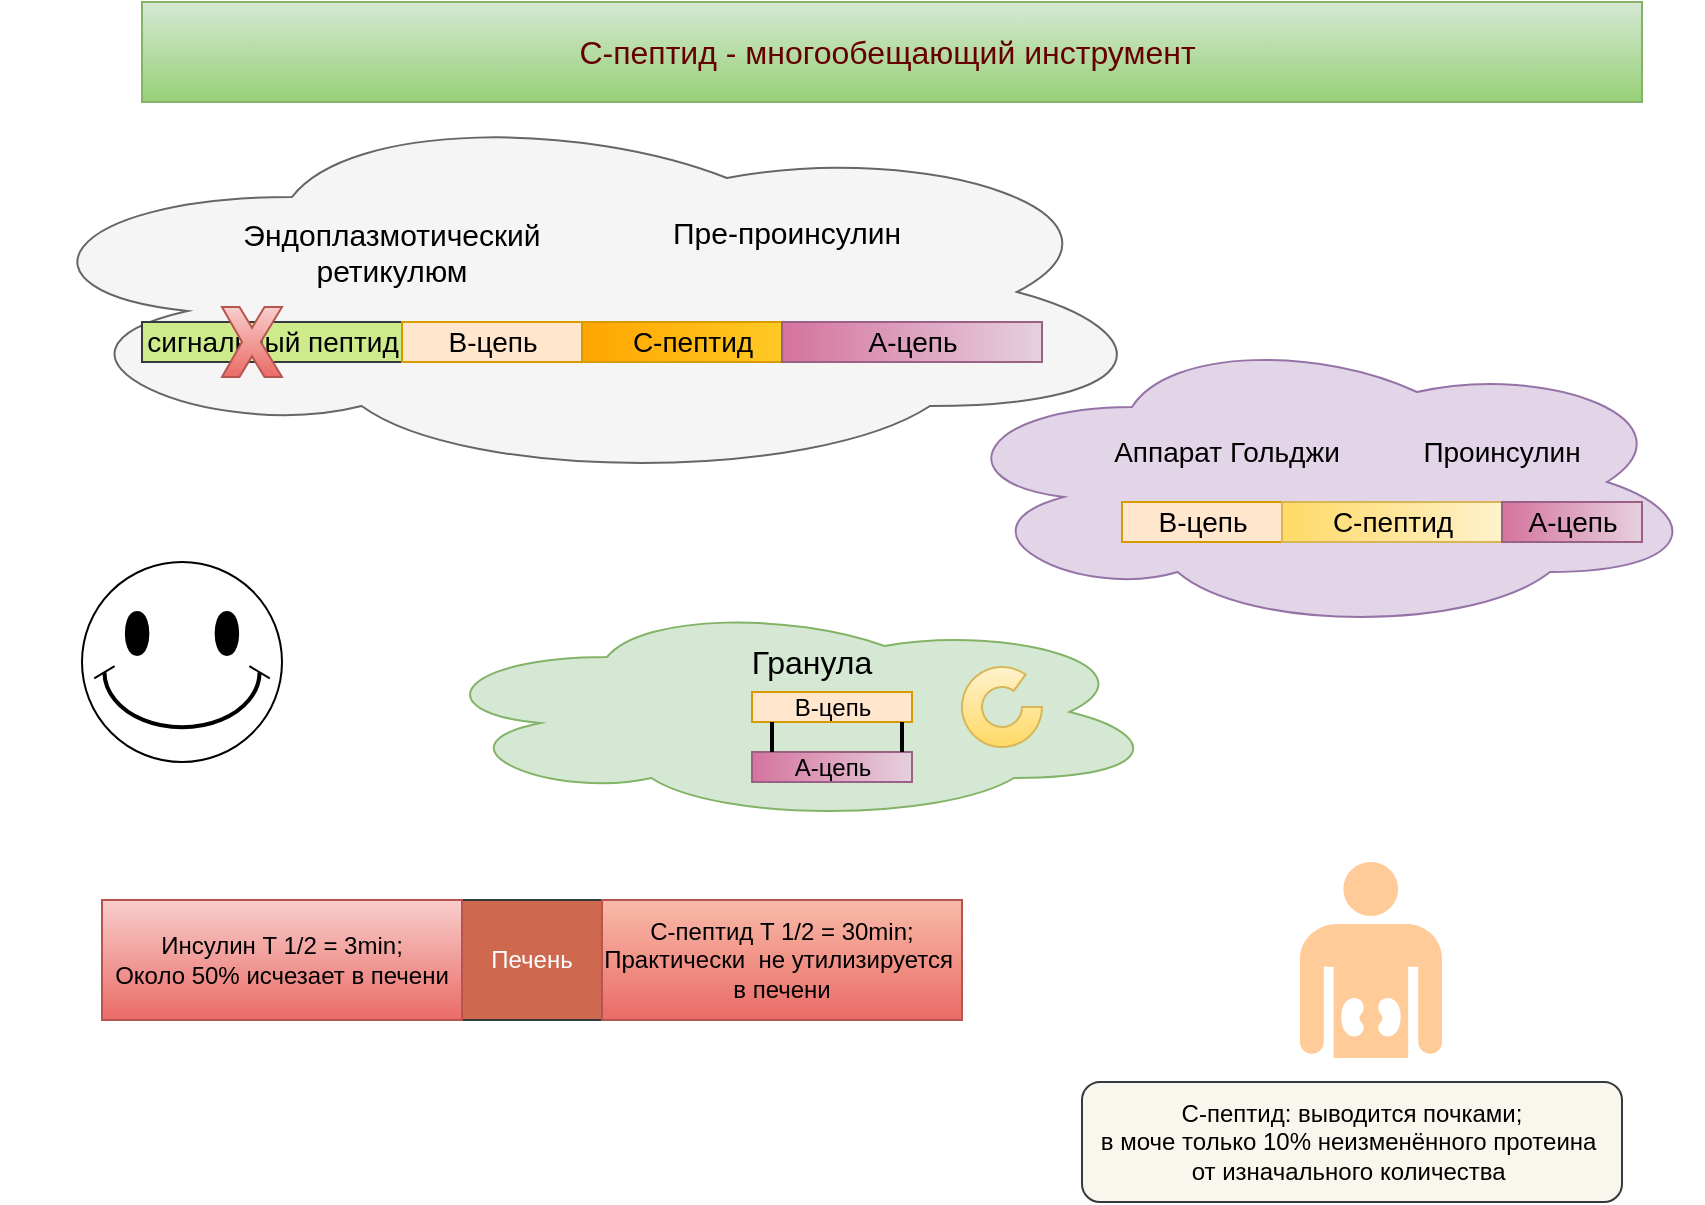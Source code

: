 <mxfile version="24.2.2" type="github">
  <diagram name="Page-1" id="Nb6X_47J_qrHw2PWxK47">
    <mxGraphModel dx="4452" dy="655" grid="1" gridSize="10" guides="1" tooltips="1" connect="1" arrows="1" fold="1" page="1" pageScale="1" pageWidth="3300" pageHeight="2339" math="0" shadow="0">
      <root>
        <mxCell id="0" />
        <mxCell id="1" parent="0" />
        <mxCell id="pU_Kl8a3fYDby-MXZmW--5" value="" style="ellipse;shape=cloud;whiteSpace=wrap;html=1;fontSize=16;fillColor=#f5f5f5;fontColor=#333333;strokeColor=#666666;" vertex="1" parent="1">
          <mxGeometry x="-30" y="50" width="580" height="190" as="geometry" />
        </mxCell>
        <mxCell id="pU_Kl8a3fYDby-MXZmW--6" value="Эндоплазмотический ретикулюм" style="text;html=1;align=center;verticalAlign=middle;whiteSpace=wrap;rounded=0;fontSize=15;" vertex="1" parent="1">
          <mxGeometry x="70" y="110" width="190" height="30" as="geometry" />
        </mxCell>
        <mxCell id="pU_Kl8a3fYDby-MXZmW--7" value="&lt;font style=&quot;font-size: 15px;&quot;&gt;Пре-проинсулин&lt;/font&gt;" style="text;html=1;align=center;verticalAlign=middle;whiteSpace=wrap;rounded=0;" vertex="1" parent="1">
          <mxGeometry x="290" y="100" width="145" height="30" as="geometry" />
        </mxCell>
        <mxCell id="pU_Kl8a3fYDby-MXZmW--8" value="" style="ellipse;shape=cloud;whiteSpace=wrap;html=1;fillColor=#e1d5e7;strokeColor=#9673a6;" vertex="1" parent="1">
          <mxGeometry x="440" y="165" width="380" height="150" as="geometry" />
        </mxCell>
        <mxCell id="pU_Kl8a3fYDby-MXZmW--9" value="Аппарат Гольджи" style="text;html=1;align=center;verticalAlign=middle;whiteSpace=wrap;rounded=0;fontSize=14;" vertex="1" parent="1">
          <mxGeometry x="520" y="210" width="125" height="30" as="geometry" />
        </mxCell>
        <mxCell id="pU_Kl8a3fYDby-MXZmW--10" value="&lt;font style=&quot;font-size: 14px;&quot;&gt;Проинсулин&lt;/font&gt;" style="text;html=1;align=center;verticalAlign=middle;whiteSpace=wrap;rounded=0;" vertex="1" parent="1">
          <mxGeometry x="690" y="210" width="60" height="30" as="geometry" />
        </mxCell>
        <mxCell id="pU_Kl8a3fYDby-MXZmW--11" value="" style="ellipse;shape=cloud;whiteSpace=wrap;html=1;fillColor=#d5e8d4;strokeColor=#82b366;" vertex="1" parent="1">
          <mxGeometry x="180" y="300" width="370" height="110" as="geometry" />
        </mxCell>
        <mxCell id="pU_Kl8a3fYDby-MXZmW--12" value="&lt;font style=&quot;font-size: 16px;&quot;&gt;Гранула&lt;/font&gt;" style="text;html=1;align=center;verticalAlign=middle;whiteSpace=wrap;rounded=0;" vertex="1" parent="1">
          <mxGeometry x="345" y="315" width="60" height="30" as="geometry" />
        </mxCell>
        <mxCell id="pU_Kl8a3fYDby-MXZmW--28" value="" style="edgeStyle=orthogonalEdgeStyle;rounded=0;orthogonalLoop=1;jettySize=auto;html=1;curved=0;" edge="1" parent="1" source="pU_Kl8a3fYDby-MXZmW--13" target="pU_Kl8a3fYDby-MXZmW--15">
          <mxGeometry relative="1" as="geometry" />
        </mxCell>
        <mxCell id="pU_Kl8a3fYDby-MXZmW--13" value="&lt;font style=&quot;font-size: 14px;&quot;&gt;сигнальный пептид&lt;/font&gt;" style="html=1;points=[[0,0,0,0,5],[0,1,0,0,-5],[1,0,0,0,5],[1,1,0,0,-5]];perimeter=orthogonalPerimeter;outlineConnect=0;targetShapes=umlLifeline;portConstraint=eastwest;newEdgeStyle={&quot;curved&quot;:0,&quot;rounded&quot;:0};direction=south;fillColor=#cdeb8b;strokeColor=#36393d;" vertex="1" parent="1">
          <mxGeometry x="40" y="160" width="130" height="20" as="geometry" />
        </mxCell>
        <mxCell id="pU_Kl8a3fYDby-MXZmW--14" value="&lt;font style=&quot;font-size: 14px;&quot;&gt;В-цепь&lt;/font&gt;" style="html=1;points=[[0,0,0,0,5],[0,1,0,0,-5],[1,0,0,0,5],[1,1,0,0,-5]];perimeter=orthogonalPerimeter;outlineConnect=0;targetShapes=umlLifeline;portConstraint=eastwest;newEdgeStyle={&quot;curved&quot;:0,&quot;rounded&quot;:0};direction=south;fillColor=#ffe6cc;strokeColor=#d79b00;" vertex="1" parent="1">
          <mxGeometry x="170" y="160" width="90" height="20" as="geometry" />
        </mxCell>
        <mxCell id="pU_Kl8a3fYDby-MXZmW--15" value="&lt;font style=&quot;font-size: 14px;&quot;&gt;С-пептид&lt;/font&gt;" style="html=1;points=[[0,0,0,0,5],[0,1,0,0,-5],[1,0,0,0,5],[1,1,0,0,-5]];perimeter=orthogonalPerimeter;outlineConnect=0;targetShapes=umlLifeline;portConstraint=eastwest;newEdgeStyle={&quot;curved&quot;:0,&quot;rounded&quot;:0};direction=south;fillColor=#ffcd28;gradientColor=#ffa500;strokeColor=#d79b00;" vertex="1" parent="1">
          <mxGeometry x="260" y="160" width="110" height="20" as="geometry" />
        </mxCell>
        <mxCell id="pU_Kl8a3fYDby-MXZmW--16" value="&lt;font style=&quot;font-size: 14px;&quot;&gt;А-цепь&lt;/font&gt;" style="html=1;points=[[0,0,0,0,5],[0,1,0,0,-5],[1,0,0,0,5],[1,1,0,0,-5]];perimeter=orthogonalPerimeter;outlineConnect=0;targetShapes=umlLifeline;portConstraint=eastwest;newEdgeStyle={&quot;curved&quot;:0,&quot;rounded&quot;:0};direction=south;fillColor=#e6d0de;gradientColor=#d5739d;strokeColor=#996185;" vertex="1" parent="1">
          <mxGeometry x="360" y="160" width="130" height="20" as="geometry" />
        </mxCell>
        <mxCell id="pU_Kl8a3fYDby-MXZmW--21" value="&lt;font style=&quot;font-size: 14px;&quot;&gt;В-цепь&lt;/font&gt;" style="html=1;points=[[0,0,0,0,5],[0,1,0,0,-5],[1,0,0,0,5],[1,1,0,0,-5]];perimeter=orthogonalPerimeter;outlineConnect=0;targetShapes=umlLifeline;portConstraint=eastwest;newEdgeStyle={&quot;curved&quot;:0,&quot;rounded&quot;:0};direction=south;fillColor=#ffe6cc;strokeColor=#d79b00;" vertex="1" parent="1">
          <mxGeometry x="530" y="250" width="80" height="20" as="geometry" />
        </mxCell>
        <mxCell id="pU_Kl8a3fYDby-MXZmW--22" value="&lt;font style=&quot;font-size: 14px;&quot;&gt;С-пептид&lt;/font&gt;" style="html=1;points=[[0,0,0,0,5],[0,1,0,0,-5],[1,0,0,0,5],[1,1,0,0,-5]];perimeter=orthogonalPerimeter;outlineConnect=0;targetShapes=umlLifeline;portConstraint=eastwest;newEdgeStyle={&quot;curved&quot;:0,&quot;rounded&quot;:0};direction=south;fillColor=#fff2cc;gradientColor=#ffd966;strokeColor=#d6b656;" vertex="1" parent="1">
          <mxGeometry x="610" y="250" width="110" height="20" as="geometry" />
        </mxCell>
        <mxCell id="pU_Kl8a3fYDby-MXZmW--23" value="&lt;font style=&quot;font-size: 14px;&quot;&gt;А-цепь&lt;/font&gt;" style="html=1;points=[[0,0,0,0,5],[0,1,0,0,-5],[1,0,0,0,5],[1,1,0,0,-5]];perimeter=orthogonalPerimeter;outlineConnect=0;targetShapes=umlLifeline;portConstraint=eastwest;newEdgeStyle={&quot;curved&quot;:0,&quot;rounded&quot;:0};direction=south;fillColor=#e6d0de;gradientColor=#d5739d;strokeColor=#996185;" vertex="1" parent="1">
          <mxGeometry x="720" y="250" width="70" height="20" as="geometry" />
        </mxCell>
        <mxCell id="pU_Kl8a3fYDby-MXZmW--30" value="В-цепь" style="html=1;points=[[0,0,0,0,5],[0,1,0,0,-5],[1,0,0,0,5],[1,1,0,0,-5]];perimeter=orthogonalPerimeter;outlineConnect=0;targetShapes=umlLifeline;portConstraint=eastwest;newEdgeStyle={&quot;curved&quot;:0,&quot;rounded&quot;:0};direction=south;fillColor=#ffe6cc;strokeColor=#d79b00;" vertex="1" parent="1">
          <mxGeometry x="345" y="345" width="80" height="15" as="geometry" />
        </mxCell>
        <mxCell id="pU_Kl8a3fYDby-MXZmW--31" value="А-цепь" style="html=1;points=[[0,0,0,0,5],[0,1,0,0,-5],[1,0,0,0,5],[1,1,0,0,-5]];perimeter=orthogonalPerimeter;outlineConnect=0;targetShapes=umlLifeline;portConstraint=eastwest;newEdgeStyle={&quot;curved&quot;:0,&quot;rounded&quot;:0};direction=south;fillColor=#e6d0de;gradientColor=#d5739d;strokeColor=#996185;" vertex="1" parent="1">
          <mxGeometry x="345" y="375" width="80" height="15" as="geometry" />
        </mxCell>
        <mxCell id="pU_Kl8a3fYDby-MXZmW--35" value="" style="line;strokeWidth=2;direction=south;html=1;" vertex="1" parent="1">
          <mxGeometry x="350" y="360" width="10" height="15" as="geometry" />
        </mxCell>
        <mxCell id="pU_Kl8a3fYDby-MXZmW--39" value="" style="line;strokeWidth=2;direction=south;html=1;" vertex="1" parent="1">
          <mxGeometry x="415" y="360" width="10" height="15" as="geometry" />
        </mxCell>
        <mxCell id="pU_Kl8a3fYDby-MXZmW--41" value="" style="verticalLabelPosition=bottom;verticalAlign=top;html=1;shape=mxgraph.basic.partConcEllipse;startAngle=0.25;endAngle=0.1;arcWidth=0.5;fillColor=#fff2cc;gradientColor=#ffd966;strokeColor=#d6b656;" vertex="1" parent="1">
          <mxGeometry x="450" y="332.5" width="40" height="40" as="geometry" />
        </mxCell>
        <mxCell id="pU_Kl8a3fYDby-MXZmW--42" value="" style="shape=mxgraph.signs.healthcare.kidney;html=1;pointerEvents=1;fillColor=#FFCC99;strokeColor=none;verticalLabelPosition=bottom;verticalAlign=top;align=center;fontColor=#663300;" vertex="1" parent="1">
          <mxGeometry x="619" y="430" width="71" height="98" as="geometry" />
        </mxCell>
        <mxCell id="pU_Kl8a3fYDby-MXZmW--45" value="&lt;font color=&quot;#ffffff&quot;&gt;Печень&lt;/font&gt;" style="rounded=0;whiteSpace=wrap;html=1;fillColor=#CE6950;strokeColor=#36393d;" vertex="1" parent="1">
          <mxGeometry x="20" y="449" width="430" height="60" as="geometry" />
        </mxCell>
        <mxCell id="pU_Kl8a3fYDby-MXZmW--46" value="C-пептид T 1/2 = 30min;&lt;div&gt;Практически&amp;nbsp; не утилизируется&amp;nbsp;&lt;/div&gt;&lt;div&gt;в печени&lt;/div&gt;" style="whiteSpace=wrap;html=1;fillColor=#F8BBA9;strokeColor=#b85450;gradientColor=#ea6b66;" vertex="1" parent="1">
          <mxGeometry x="270" y="449" width="180" height="60" as="geometry" />
        </mxCell>
        <mxCell id="pU_Kl8a3fYDby-MXZmW--47" value="Инсулин T 1/2 = 3min;&lt;div&gt;Около 50% исчезает в печени&lt;/div&gt;" style="whiteSpace=wrap;html=1;fillColor=#f8cecc;strokeColor=#b85450;gradientColor=#ea6b66;" vertex="1" parent="1">
          <mxGeometry x="20" y="449" width="180" height="60" as="geometry" />
        </mxCell>
        <mxCell id="pU_Kl8a3fYDby-MXZmW--48" value="С-пептид: выводится почками;&lt;div&gt;в моче только 10% неизменённого протеина&amp;nbsp;&lt;/div&gt;&lt;div&gt;от изначального количества&amp;nbsp;&lt;/div&gt;" style="rounded=1;whiteSpace=wrap;html=1;fillColor=#f9f7ed;strokeColor=#36393d;" vertex="1" parent="1">
          <mxGeometry x="510" y="540" width="270" height="60" as="geometry" />
        </mxCell>
        <mxCell id="pU_Kl8a3fYDby-MXZmW--49" value="&lt;font color=&quot;#660000&quot; style=&quot;font-size: 16px;&quot;&gt;С-пептид - многообещающий инструмент&amp;nbsp;&lt;/font&gt;" style="rounded=0;whiteSpace=wrap;html=1;fillColor=#D5E8D4;strokeColor=#82b366;gradientColor=#97d077;" vertex="1" parent="1">
          <mxGeometry x="40" width="750" height="50" as="geometry" />
        </mxCell>
        <mxCell id="pU_Kl8a3fYDby-MXZmW--51" value="" style="verticalLabelPosition=bottom;verticalAlign=top;html=1;shape=mxgraph.basic.x;fillColor=#f8cecc;strokeColor=#b85450;gradientColor=#ea6b66;" vertex="1" parent="1">
          <mxGeometry x="80" y="152.5" width="30" height="35" as="geometry" />
        </mxCell>
        <mxCell id="pU_Kl8a3fYDby-MXZmW--54" value="" style="shape=image;html=1;verticalAlign=top;verticalLabelPosition=bottom;labelBackgroundColor=#ffffff;imageAspect=0;aspect=fixed;image=https://cdn4.iconfinder.com/data/icons/free-color-christmas-icons/24/Star_2-128.png" vertex="1" parent="1">
          <mxGeometry x="580" y="1" width="49" height="49" as="geometry" />
        </mxCell>
        <mxCell id="pU_Kl8a3fYDby-MXZmW--55" value="" style="shape=image;html=1;verticalAlign=top;verticalLabelPosition=bottom;labelBackgroundColor=#ffffff;imageAspect=0;aspect=fixed;image=https://cdn1.iconfinder.com/data/icons/flat-christmas-icons-1/75/_candy-128.png" vertex="1" parent="1">
          <mxGeometry x="110" y="345" width="60" height="60" as="geometry" />
        </mxCell>
        <mxCell id="pU_Kl8a3fYDby-MXZmW--56" value="" style="verticalLabelPosition=bottom;verticalAlign=top;html=1;shape=mxgraph.basic.smiley" vertex="1" parent="1">
          <mxGeometry x="10" y="280" width="100" height="100" as="geometry" />
        </mxCell>
      </root>
    </mxGraphModel>
  </diagram>
</mxfile>
